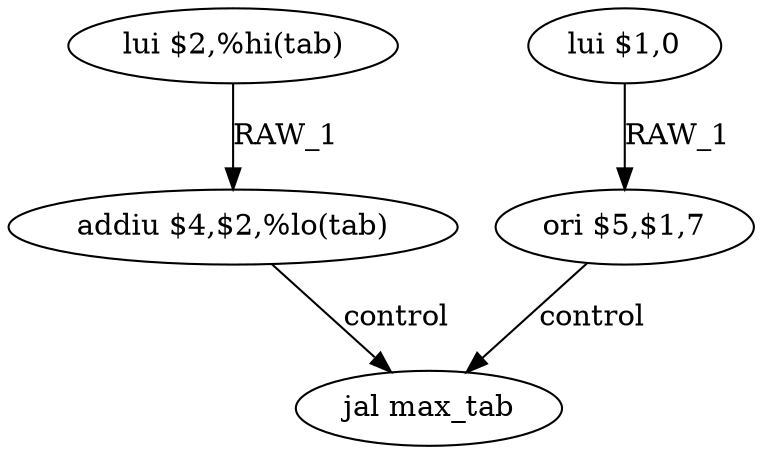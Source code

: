 digraph G1 {
node [shape = ellipse];
i0 [label = "lui $2,%hi(tab)"] ;
i0 ->  i1 [label= "RAW_1"];
i1 [label = "addiu $4,$2,%lo(tab)"] ;
i1 ->  i4 [label= "control"];
i4 [label = "jal max_tab"] ;
i2 [label = "lui $1,0"] ;
i2 ->  i3 [label= "RAW_1"];
i3 [label = "ori $5,$1,7"] ;
i3 ->  i4 [label= "control"];
}
